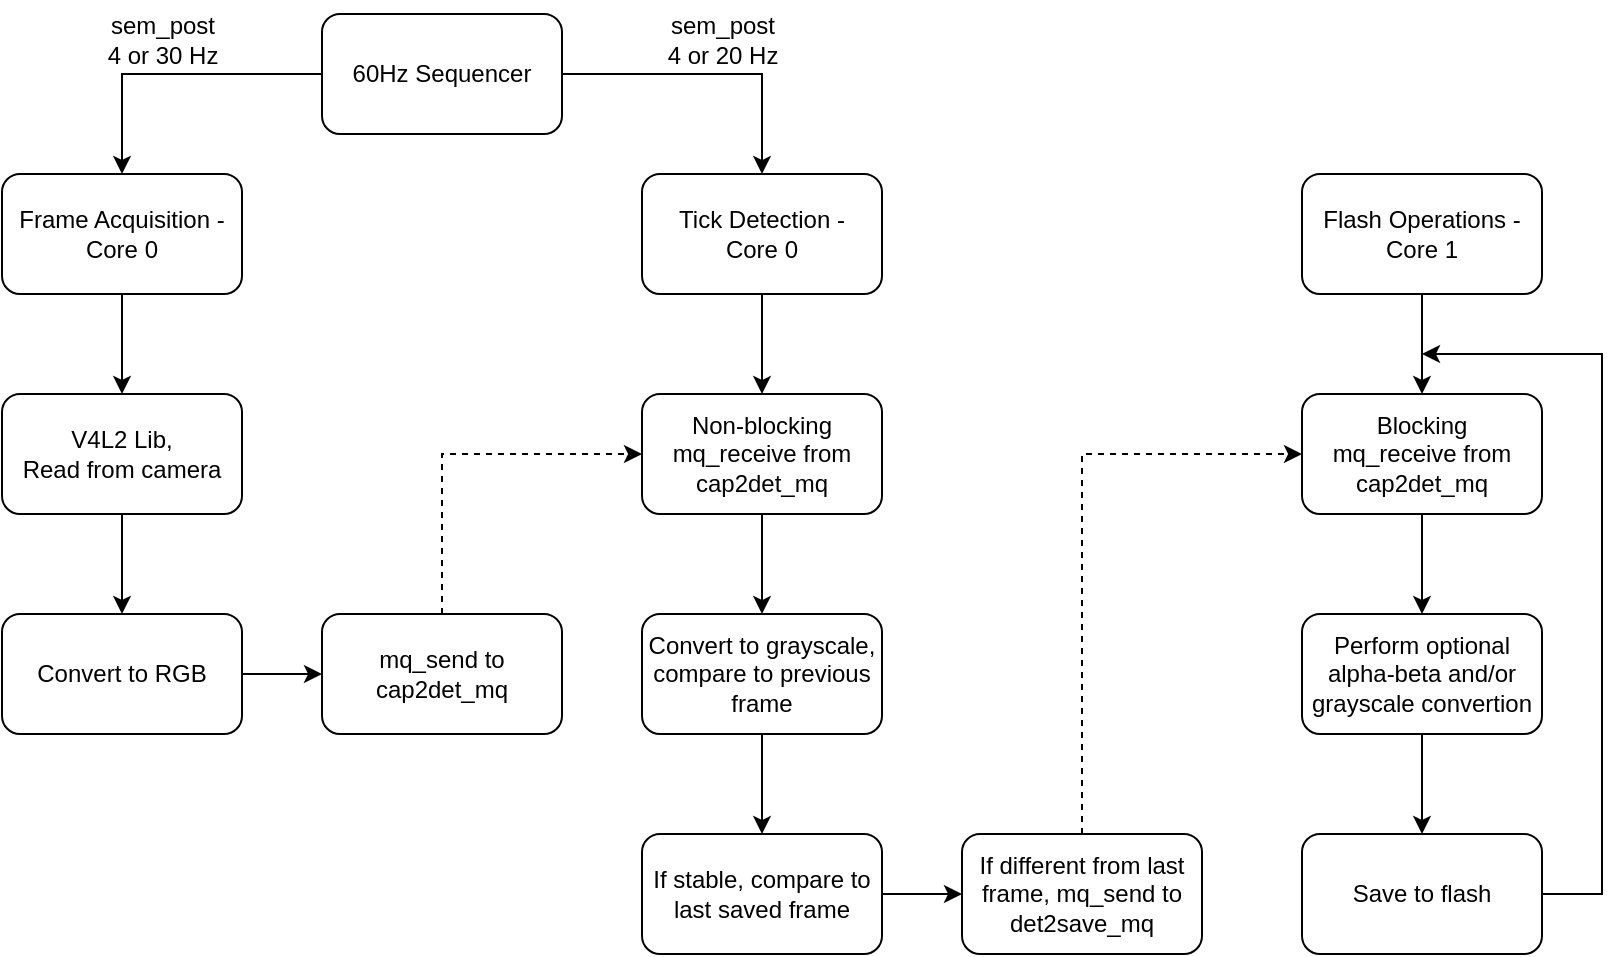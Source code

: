 <mxfile version="28.0.7" pages="5">
  <diagram name="System Architecture" id="ixSmVP6B_5kJXh1d72Jf">
    <mxGraphModel dx="1426" dy="823" grid="0" gridSize="10" guides="1" tooltips="1" connect="1" arrows="1" fold="1" page="1" pageScale="1" pageWidth="850" pageHeight="1100" background="none" math="0" shadow="0">
      <root>
        <mxCell id="0" />
        <mxCell id="1" parent="0" />
        <mxCell id="Anka4avaD_INtpgr2y3D-4" style="edgeStyle=orthogonalEdgeStyle;rounded=0;orthogonalLoop=1;jettySize=auto;html=1;entryX=0.5;entryY=0;entryDx=0;entryDy=0;" edge="1" parent="1" source="Anka4avaD_INtpgr2y3D-1" target="Anka4avaD_INtpgr2y3D-2">
          <mxGeometry relative="1" as="geometry" />
        </mxCell>
        <mxCell id="Anka4avaD_INtpgr2y3D-5" style="edgeStyle=orthogonalEdgeStyle;rounded=0;orthogonalLoop=1;jettySize=auto;html=1;entryX=0.5;entryY=0;entryDx=0;entryDy=0;" edge="1" parent="1" source="Anka4avaD_INtpgr2y3D-1" target="Anka4avaD_INtpgr2y3D-3">
          <mxGeometry relative="1" as="geometry" />
        </mxCell>
        <mxCell id="Anka4avaD_INtpgr2y3D-1" value="60Hz Sequencer" style="rounded=1;whiteSpace=wrap;html=1;fillColor=none;" vertex="1" parent="1">
          <mxGeometry x="183" y="70" width="120" height="60" as="geometry" />
        </mxCell>
        <mxCell id="Anka4avaD_INtpgr2y3D-20" style="edgeStyle=orthogonalEdgeStyle;rounded=0;orthogonalLoop=1;jettySize=auto;html=1;entryX=0.5;entryY=0;entryDx=0;entryDy=0;" edge="1" parent="1" source="Anka4avaD_INtpgr2y3D-2" target="Anka4avaD_INtpgr2y3D-8">
          <mxGeometry relative="1" as="geometry" />
        </mxCell>
        <mxCell id="Anka4avaD_INtpgr2y3D-2" value="Frame Acquisition -&lt;div&gt;Core 0&lt;/div&gt;" style="rounded=1;whiteSpace=wrap;html=1;fillColor=none;" vertex="1" parent="1">
          <mxGeometry x="23" y="150" width="120" height="60" as="geometry" />
        </mxCell>
        <mxCell id="Anka4avaD_INtpgr2y3D-23" style="edgeStyle=orthogonalEdgeStyle;rounded=0;orthogonalLoop=1;jettySize=auto;html=1;entryX=0.5;entryY=0;entryDx=0;entryDy=0;" edge="1" parent="1" source="Anka4avaD_INtpgr2y3D-3" target="Anka4avaD_INtpgr2y3D-11">
          <mxGeometry relative="1" as="geometry" />
        </mxCell>
        <mxCell id="Anka4avaD_INtpgr2y3D-3" value="Tick Detection -&lt;div&gt;Core 0&lt;/div&gt;" style="rounded=1;whiteSpace=wrap;html=1;fillColor=none;" vertex="1" parent="1">
          <mxGeometry x="343" y="150" width="120" height="60" as="geometry" />
        </mxCell>
        <mxCell id="Anka4avaD_INtpgr2y3D-6" value="sem_post&lt;div&gt;4 or 30 Hz&lt;/div&gt;" style="text;html=1;align=center;verticalAlign=middle;resizable=0;points=[];autosize=1;strokeColor=none;fillColor=none;" vertex="1" parent="1">
          <mxGeometry x="63" y="63" width="80" height="40" as="geometry" />
        </mxCell>
        <mxCell id="Anka4avaD_INtpgr2y3D-7" value="sem_post&lt;div&gt;4 or 20 Hz&lt;/div&gt;" style="text;html=1;align=center;verticalAlign=middle;resizable=0;points=[];autosize=1;strokeColor=none;fillColor=none;" vertex="1" parent="1">
          <mxGeometry x="343" y="63" width="80" height="40" as="geometry" />
        </mxCell>
        <mxCell id="Anka4avaD_INtpgr2y3D-21" style="edgeStyle=orthogonalEdgeStyle;rounded=0;orthogonalLoop=1;jettySize=auto;html=1;entryX=0.5;entryY=0;entryDx=0;entryDy=0;" edge="1" parent="1" source="Anka4avaD_INtpgr2y3D-8" target="Anka4avaD_INtpgr2y3D-9">
          <mxGeometry relative="1" as="geometry" />
        </mxCell>
        <mxCell id="Anka4avaD_INtpgr2y3D-8" value="V4L2 Lib,&lt;div&gt;Read from camera&lt;/div&gt;" style="rounded=1;whiteSpace=wrap;html=1;fillColor=none;" vertex="1" parent="1">
          <mxGeometry x="23" y="260" width="120" height="60" as="geometry" />
        </mxCell>
        <mxCell id="Anka4avaD_INtpgr2y3D-22" style="edgeStyle=orthogonalEdgeStyle;rounded=0;orthogonalLoop=1;jettySize=auto;html=1;entryX=0;entryY=0.5;entryDx=0;entryDy=0;" edge="1" parent="1" source="Anka4avaD_INtpgr2y3D-9" target="Anka4avaD_INtpgr2y3D-10">
          <mxGeometry relative="1" as="geometry" />
        </mxCell>
        <mxCell id="Anka4avaD_INtpgr2y3D-9" value="Convert to RGB" style="rounded=1;whiteSpace=wrap;html=1;fillColor=none;" vertex="1" parent="1">
          <mxGeometry x="23" y="370" width="120" height="60" as="geometry" />
        </mxCell>
        <mxCell id="Anka4avaD_INtpgr2y3D-31" style="edgeStyle=orthogonalEdgeStyle;rounded=0;orthogonalLoop=1;jettySize=auto;html=1;entryX=0;entryY=0.5;entryDx=0;entryDy=0;dashed=1;" edge="1" parent="1" source="Anka4avaD_INtpgr2y3D-10" target="Anka4avaD_INtpgr2y3D-11">
          <mxGeometry relative="1" as="geometry">
            <Array as="points">
              <mxPoint x="243" y="290" />
            </Array>
          </mxGeometry>
        </mxCell>
        <mxCell id="Anka4avaD_INtpgr2y3D-10" value="mq_send to&lt;div&gt;cap2det_mq&lt;/div&gt;" style="rounded=1;whiteSpace=wrap;html=1;fillColor=none;" vertex="1" parent="1">
          <mxGeometry x="183" y="370" width="120" height="60" as="geometry" />
        </mxCell>
        <mxCell id="Anka4avaD_INtpgr2y3D-24" style="edgeStyle=orthogonalEdgeStyle;rounded=0;orthogonalLoop=1;jettySize=auto;html=1;entryX=0.5;entryY=0;entryDx=0;entryDy=0;" edge="1" parent="1" source="Anka4avaD_INtpgr2y3D-11" target="Anka4avaD_INtpgr2y3D-12">
          <mxGeometry relative="1" as="geometry" />
        </mxCell>
        <mxCell id="Anka4avaD_INtpgr2y3D-11" value="Non-blocking&lt;div&gt;mq_receive from&lt;div&gt;cap2det_mq&lt;/div&gt;&lt;/div&gt;" style="rounded=1;whiteSpace=wrap;html=1;fillColor=none;" vertex="1" parent="1">
          <mxGeometry x="343" y="260" width="120" height="60" as="geometry" />
        </mxCell>
        <mxCell id="Anka4avaD_INtpgr2y3D-25" style="edgeStyle=orthogonalEdgeStyle;rounded=0;orthogonalLoop=1;jettySize=auto;html=1;entryX=0.5;entryY=0;entryDx=0;entryDy=0;" edge="1" parent="1" source="Anka4avaD_INtpgr2y3D-12" target="Anka4avaD_INtpgr2y3D-13">
          <mxGeometry relative="1" as="geometry" />
        </mxCell>
        <mxCell id="Anka4avaD_INtpgr2y3D-12" value="Convert to grayscale,&lt;div&gt;compare to previous&lt;/div&gt;&lt;div&gt;frame&lt;/div&gt;" style="rounded=1;whiteSpace=wrap;html=1;fillColor=none;" vertex="1" parent="1">
          <mxGeometry x="343" y="370" width="120" height="60" as="geometry" />
        </mxCell>
        <mxCell id="Anka4avaD_INtpgr2y3D-26" style="edgeStyle=orthogonalEdgeStyle;rounded=0;orthogonalLoop=1;jettySize=auto;html=1;entryX=0;entryY=0.5;entryDx=0;entryDy=0;" edge="1" parent="1" source="Anka4avaD_INtpgr2y3D-13" target="Anka4avaD_INtpgr2y3D-14">
          <mxGeometry relative="1" as="geometry" />
        </mxCell>
        <mxCell id="Anka4avaD_INtpgr2y3D-13" value="If stable, compare to&lt;div&gt;last saved frame&lt;/div&gt;" style="rounded=1;whiteSpace=wrap;html=1;fillColor=none;" vertex="1" parent="1">
          <mxGeometry x="343" y="480" width="120" height="60" as="geometry" />
        </mxCell>
        <mxCell id="Anka4avaD_INtpgr2y3D-32" style="edgeStyle=orthogonalEdgeStyle;rounded=0;orthogonalLoop=1;jettySize=auto;html=1;entryX=0;entryY=0.5;entryDx=0;entryDy=0;dashed=1;" edge="1" parent="1" source="Anka4avaD_INtpgr2y3D-14" target="Anka4avaD_INtpgr2y3D-16">
          <mxGeometry relative="1" as="geometry">
            <Array as="points">
              <mxPoint x="563" y="290" />
            </Array>
          </mxGeometry>
        </mxCell>
        <mxCell id="Anka4avaD_INtpgr2y3D-14" value="If different from last frame, mq_send to&lt;div&gt;det2save_mq&lt;/div&gt;" style="rounded=1;whiteSpace=wrap;html=1;fillColor=none;" vertex="1" parent="1">
          <mxGeometry x="503" y="480" width="120" height="60" as="geometry" />
        </mxCell>
        <mxCell id="Anka4avaD_INtpgr2y3D-27" style="edgeStyle=orthogonalEdgeStyle;rounded=0;orthogonalLoop=1;jettySize=auto;html=1;entryX=0.5;entryY=0;entryDx=0;entryDy=0;" edge="1" parent="1" source="Anka4avaD_INtpgr2y3D-15" target="Anka4avaD_INtpgr2y3D-16">
          <mxGeometry relative="1" as="geometry" />
        </mxCell>
        <mxCell id="Anka4avaD_INtpgr2y3D-15" value="Flash Operations -&lt;div&gt;Core 1&lt;/div&gt;" style="rounded=1;whiteSpace=wrap;html=1;fillColor=none;" vertex="1" parent="1">
          <mxGeometry x="673" y="150" width="120" height="60" as="geometry" />
        </mxCell>
        <mxCell id="Anka4avaD_INtpgr2y3D-28" style="edgeStyle=orthogonalEdgeStyle;rounded=0;orthogonalLoop=1;jettySize=auto;html=1;entryX=0.5;entryY=0;entryDx=0;entryDy=0;" edge="1" parent="1" source="Anka4avaD_INtpgr2y3D-16" target="Anka4avaD_INtpgr2y3D-17">
          <mxGeometry relative="1" as="geometry" />
        </mxCell>
        <mxCell id="Anka4avaD_INtpgr2y3D-16" value="Blocking&lt;div&gt;mq_receive from&lt;div&gt;cap2det_mq&lt;/div&gt;&lt;/div&gt;" style="rounded=1;whiteSpace=wrap;html=1;fillColor=none;" vertex="1" parent="1">
          <mxGeometry x="673" y="260" width="120" height="60" as="geometry" />
        </mxCell>
        <mxCell id="Anka4avaD_INtpgr2y3D-29" style="edgeStyle=orthogonalEdgeStyle;rounded=0;orthogonalLoop=1;jettySize=auto;html=1;entryX=0.5;entryY=0;entryDx=0;entryDy=0;" edge="1" parent="1" source="Anka4avaD_INtpgr2y3D-17" target="Anka4avaD_INtpgr2y3D-19">
          <mxGeometry relative="1" as="geometry" />
        </mxCell>
        <mxCell id="Anka4avaD_INtpgr2y3D-17" value="Perform optional alpha-beta and/or grayscale convertion" style="rounded=1;whiteSpace=wrap;html=1;fillColor=none;" vertex="1" parent="1">
          <mxGeometry x="673" y="370" width="120" height="60" as="geometry" />
        </mxCell>
        <mxCell id="Anka4avaD_INtpgr2y3D-30" style="edgeStyle=orthogonalEdgeStyle;rounded=0;orthogonalLoop=1;jettySize=auto;html=1;" edge="1" parent="1" source="Anka4avaD_INtpgr2y3D-19">
          <mxGeometry relative="1" as="geometry">
            <mxPoint x="733" y="240" as="targetPoint" />
            <Array as="points">
              <mxPoint x="823" y="510" />
              <mxPoint x="823" y="240" />
            </Array>
          </mxGeometry>
        </mxCell>
        <mxCell id="Anka4avaD_INtpgr2y3D-19" value="Save to flash" style="rounded=1;whiteSpace=wrap;html=1;fillColor=none;" vertex="1" parent="1">
          <mxGeometry x="673" y="480" width="120" height="60" as="geometry" />
        </mxCell>
      </root>
    </mxGraphModel>
  </diagram>
  <diagram id="haH1Y58LBDWXbI01yxyB" name="Sequencer Flowchart">
    <mxGraphModel dx="1426" dy="823" grid="0" gridSize="10" guides="1" tooltips="1" connect="1" arrows="1" fold="1" page="1" pageScale="1" pageWidth="850" pageHeight="1100" math="0" shadow="0">
      <root>
        <mxCell id="0" />
        <mxCell id="1" parent="0" />
        <mxCell id="BPy3xXElD3ynB3Z0eHqD-10" style="edgeStyle=orthogonalEdgeStyle;rounded=0;orthogonalLoop=1;jettySize=auto;html=1;entryX=0.5;entryY=0;entryDx=0;entryDy=0;" edge="1" parent="1" source="BPy3xXElD3ynB3Z0eHqD-1" target="BPy3xXElD3ynB3Z0eHqD-2">
          <mxGeometry relative="1" as="geometry" />
        </mxCell>
        <mxCell id="BPy3xXElD3ynB3Z0eHqD-1" value="Signal from timer" style="ellipse;whiteSpace=wrap;html=1;" vertex="1" parent="1">
          <mxGeometry x="360" y="10" width="160" height="70" as="geometry" />
        </mxCell>
        <mxCell id="BPy3xXElD3ynB3Z0eHqD-11" style="edgeStyle=orthogonalEdgeStyle;rounded=0;orthogonalLoop=1;jettySize=auto;html=1;entryX=0.5;entryY=0;entryDx=0;entryDy=0;" edge="1" parent="1" source="BPy3xXElD3ynB3Z0eHqD-2" target="BPy3xXElD3ynB3Z0eHqD-3">
          <mxGeometry relative="1" as="geometry" />
        </mxCell>
        <mxCell id="BPy3xXElD3ynB3Z0eHqD-2" value="Increment sequence&lt;div&gt;counter&lt;/div&gt;" style="rounded=1;whiteSpace=wrap;html=1;" vertex="1" parent="1">
          <mxGeometry x="360" y="110" width="160" height="60" as="geometry" />
        </mxCell>
        <mxCell id="BPy3xXElD3ynB3Z0eHqD-27" style="edgeStyle=orthogonalEdgeStyle;rounded=0;orthogonalLoop=1;jettySize=auto;html=1;entryX=0;entryY=0.5;entryDx=0;entryDy=0;" edge="1" parent="1" source="BPy3xXElD3ynB3Z0eHqD-3" target="BPy3xXElD3ynB3Z0eHqD-4">
          <mxGeometry relative="1" as="geometry" />
        </mxCell>
        <mxCell id="BPy3xXElD3ynB3Z0eHqD-28" style="edgeStyle=orthogonalEdgeStyle;rounded=0;orthogonalLoop=1;jettySize=auto;html=1;entryX=0.5;entryY=0;entryDx=0;entryDy=0;" edge="1" parent="1" source="BPy3xXElD3ynB3Z0eHqD-3" target="BPy3xXElD3ynB3Z0eHqD-5">
          <mxGeometry relative="1" as="geometry" />
        </mxCell>
        <mxCell id="BPy3xXElD3ynB3Z0eHqD-3" value="If count % Cap&amp;nbsp;&lt;div&gt;Period == 0&lt;/div&gt;" style="rhombus;whiteSpace=wrap;html=1;spacingTop=11;" vertex="1" parent="1">
          <mxGeometry x="360" y="200" width="160" height="80" as="geometry" />
        </mxCell>
        <mxCell id="BPy3xXElD3ynB3Z0eHqD-33" style="edgeStyle=orthogonalEdgeStyle;rounded=0;orthogonalLoop=1;jettySize=auto;html=1;" edge="1" parent="1" source="BPy3xXElD3ynB3Z0eHqD-4">
          <mxGeometry relative="1" as="geometry">
            <mxPoint x="440" y="300" as="targetPoint" />
            <Array as="points">
              <mxPoint x="640" y="300" />
            </Array>
          </mxGeometry>
        </mxCell>
        <mxCell id="BPy3xXElD3ynB3Z0eHqD-4" value="sem_post Image Capture&lt;div&gt;Semaphore&lt;/div&gt;" style="rounded=1;whiteSpace=wrap;html=1;" vertex="1" parent="1">
          <mxGeometry x="560" y="210" width="160" height="60" as="geometry" />
        </mxCell>
        <mxCell id="BPy3xXElD3ynB3Z0eHqD-29" style="edgeStyle=orthogonalEdgeStyle;rounded=0;orthogonalLoop=1;jettySize=auto;html=1;entryX=0.5;entryY=0;entryDx=0;entryDy=0;" edge="1" parent="1" source="BPy3xXElD3ynB3Z0eHqD-5" target="BPy3xXElD3ynB3Z0eHqD-7">
          <mxGeometry relative="1" as="geometry" />
        </mxCell>
        <mxCell id="BPy3xXElD3ynB3Z0eHqD-31" style="edgeStyle=orthogonalEdgeStyle;rounded=0;orthogonalLoop=1;jettySize=auto;html=1;entryX=0;entryY=0.5;entryDx=0;entryDy=0;" edge="1" parent="1" source="BPy3xXElD3ynB3Z0eHqD-5" target="BPy3xXElD3ynB3Z0eHqD-6">
          <mxGeometry relative="1" as="geometry" />
        </mxCell>
        <mxCell id="BPy3xXElD3ynB3Z0eHqD-5" value="If count % Detect&amp;nbsp;&lt;div&gt;Period == 0&lt;/div&gt;" style="rhombus;whiteSpace=wrap;html=1;spacingTop=11;" vertex="1" parent="1">
          <mxGeometry x="360" y="310" width="160" height="80" as="geometry" />
        </mxCell>
        <mxCell id="BPy3xXElD3ynB3Z0eHqD-34" style="edgeStyle=orthogonalEdgeStyle;rounded=0;orthogonalLoop=1;jettySize=auto;html=1;" edge="1" parent="1" source="BPy3xXElD3ynB3Z0eHqD-6">
          <mxGeometry relative="1" as="geometry">
            <mxPoint x="440" y="410" as="targetPoint" />
            <Array as="points">
              <mxPoint x="640" y="410" />
            </Array>
          </mxGeometry>
        </mxCell>
        <mxCell id="BPy3xXElD3ynB3Z0eHqD-6" value="sem_post Tick Detection&lt;div&gt;Semaphore&lt;/div&gt;" style="rounded=1;whiteSpace=wrap;html=1;" vertex="1" parent="1">
          <mxGeometry x="560" y="320" width="160" height="60" as="geometry" />
        </mxCell>
        <mxCell id="BPy3xXElD3ynB3Z0eHqD-30" style="edgeStyle=orthogonalEdgeStyle;rounded=0;orthogonalLoop=1;jettySize=auto;html=1;entryX=0.5;entryY=0;entryDx=0;entryDy=0;" edge="1" parent="1" source="BPy3xXElD3ynB3Z0eHqD-7" target="BPy3xXElD3ynB3Z0eHqD-9">
          <mxGeometry relative="1" as="geometry" />
        </mxCell>
        <mxCell id="BPy3xXElD3ynB3Z0eHqD-32" style="edgeStyle=orthogonalEdgeStyle;rounded=0;orthogonalLoop=1;jettySize=auto;html=1;entryX=0;entryY=0.5;entryDx=0;entryDy=0;" edge="1" parent="1" source="BPy3xXElD3ynB3Z0eHqD-7" target="BPy3xXElD3ynB3Z0eHqD-8">
          <mxGeometry relative="1" as="geometry" />
        </mxCell>
        <mxCell id="BPy3xXElD3ynB3Z0eHqD-7" value="If Abort Test" style="rhombus;whiteSpace=wrap;html=1;spacingTop=2;" vertex="1" parent="1">
          <mxGeometry x="360" y="420" width="160" height="80" as="geometry" />
        </mxCell>
        <mxCell id="BPy3xXElD3ynB3Z0eHqD-35" style="edgeStyle=orthogonalEdgeStyle;rounded=0;orthogonalLoop=1;jettySize=auto;html=1;" edge="1" parent="1" source="BPy3xXElD3ynB3Z0eHqD-8">
          <mxGeometry relative="1" as="geometry">
            <mxPoint x="440" y="520" as="targetPoint" />
            <Array as="points">
              <mxPoint x="640" y="520" />
            </Array>
          </mxGeometry>
        </mxCell>
        <mxCell id="BPy3xXElD3ynB3Z0eHqD-8" value="Post all semaphores,&lt;div&gt;Set test abort for all services&lt;/div&gt;" style="rounded=1;whiteSpace=wrap;html=1;" vertex="1" parent="1">
          <mxGeometry x="560" y="430" width="160" height="60" as="geometry" />
        </mxCell>
        <mxCell id="BPy3xXElD3ynB3Z0eHqD-9" value="Sequencer finish" style="rounded=1;whiteSpace=wrap;html=1;" vertex="1" parent="1">
          <mxGeometry x="360" y="530" width="160" height="60" as="geometry" />
        </mxCell>
        <mxCell id="BPy3xXElD3ynB3Z0eHqD-21" value="No" style="text;html=1;align=center;verticalAlign=middle;resizable=0;points=[];autosize=1;strokeColor=none;fillColor=none;" vertex="1" parent="1">
          <mxGeometry x="440" y="490" width="40" height="30" as="geometry" />
        </mxCell>
        <mxCell id="BPy3xXElD3ynB3Z0eHqD-22" value="No" style="text;html=1;align=center;verticalAlign=middle;resizable=0;points=[];autosize=1;strokeColor=none;fillColor=none;" vertex="1" parent="1">
          <mxGeometry x="440" y="380" width="40" height="30" as="geometry" />
        </mxCell>
        <mxCell id="BPy3xXElD3ynB3Z0eHqD-23" value="No" style="text;html=1;align=center;verticalAlign=middle;resizable=0;points=[];autosize=1;strokeColor=none;fillColor=none;" vertex="1" parent="1">
          <mxGeometry x="440" y="270" width="40" height="30" as="geometry" />
        </mxCell>
        <mxCell id="BPy3xXElD3ynB3Z0eHqD-24" value="Yes" style="text;html=1;align=center;verticalAlign=middle;resizable=0;points=[];autosize=1;strokeColor=none;fillColor=none;" vertex="1" parent="1">
          <mxGeometry x="510" y="320" width="40" height="30" as="geometry" />
        </mxCell>
        <mxCell id="BPy3xXElD3ynB3Z0eHqD-25" value="Yes" style="text;html=1;align=center;verticalAlign=middle;resizable=0;points=[];autosize=1;strokeColor=none;fillColor=none;" vertex="1" parent="1">
          <mxGeometry x="510" y="430" width="40" height="30" as="geometry" />
        </mxCell>
        <mxCell id="BPy3xXElD3ynB3Z0eHqD-26" value="Yes" style="text;html=1;align=center;verticalAlign=middle;resizable=0;points=[];autosize=1;strokeColor=none;fillColor=none;" vertex="1" parent="1">
          <mxGeometry x="510" y="210" width="40" height="30" as="geometry" />
        </mxCell>
      </root>
    </mxGraphModel>
  </diagram>
  <diagram id="e279oPBrZMqWyGquEr3T" name="Image Capture Flowchart">
    <mxGraphModel dx="1426" dy="823" grid="0" gridSize="10" guides="1" tooltips="1" connect="1" arrows="1" fold="1" page="1" pageScale="1" pageWidth="850" pageHeight="1100" math="0" shadow="0">
      <root>
        <mxCell id="0" />
        <mxCell id="1" parent="0" />
        <mxCell id="NYVOo5jE4jHOFsxoNQXU-2" style="edgeStyle=orthogonalEdgeStyle;rounded=0;orthogonalLoop=1;jettySize=auto;html=1;entryX=0.5;entryY=0;entryDx=0;entryDy=0;" edge="1" parent="1" source="ktXmm-YURL_fPy5lJPqC-1" target="1vMzSfy0DfecdWo6Y0Oq-3">
          <mxGeometry relative="1" as="geometry" />
        </mxCell>
        <mxCell id="ktXmm-YURL_fPy5lJPqC-1" value="sem_wait on&lt;div&gt;Image Capture&lt;/div&gt;&lt;div&gt;Semaphore&lt;/div&gt;" style="rounded=1;whiteSpace=wrap;html=1;" vertex="1" parent="1">
          <mxGeometry x="360" y="155" width="120" height="60" as="geometry" />
        </mxCell>
        <mxCell id="1vMzSfy0DfecdWo6Y0Oq-14" style="edgeStyle=orthogonalEdgeStyle;rounded=0;orthogonalLoop=1;jettySize=auto;html=1;entryX=0;entryY=0.5;entryDx=0;entryDy=0;" edge="1" parent="1" source="1vMzSfy0DfecdWo6Y0Oq-1" target="1vMzSfy0DfecdWo6Y0Oq-13">
          <mxGeometry relative="1" as="geometry" />
        </mxCell>
        <mxCell id="NYVOo5jE4jHOFsxoNQXU-1" style="edgeStyle=orthogonalEdgeStyle;rounded=0;orthogonalLoop=1;jettySize=auto;html=1;entryX=0.5;entryY=0;entryDx=0;entryDy=0;" edge="1" parent="1" source="1vMzSfy0DfecdWo6Y0Oq-1" target="ktXmm-YURL_fPy5lJPqC-1">
          <mxGeometry relative="1" as="geometry" />
        </mxCell>
        <mxCell id="1vMzSfy0DfecdWo6Y0Oq-1" value="If Abort Test" style="rhombus;whiteSpace=wrap;html=1;" vertex="1" parent="1">
          <mxGeometry x="360" y="40" width="120" height="90" as="geometry" />
        </mxCell>
        <mxCell id="1vMzSfy0DfecdWo6Y0Oq-9" style="edgeStyle=orthogonalEdgeStyle;rounded=0;orthogonalLoop=1;jettySize=auto;html=1;entryX=0.5;entryY=0;entryDx=0;entryDy=0;" edge="1" parent="1" source="1vMzSfy0DfecdWo6Y0Oq-3" target="1vMzSfy0DfecdWo6Y0Oq-4">
          <mxGeometry relative="1" as="geometry" />
        </mxCell>
        <mxCell id="1vMzSfy0DfecdWo6Y0Oq-3" value="V4L2 Image Capture" style="rounded=1;whiteSpace=wrap;html=1;" vertex="1" parent="1">
          <mxGeometry x="360" y="250" width="120" height="60" as="geometry" />
        </mxCell>
        <mxCell id="1vMzSfy0DfecdWo6Y0Oq-10" style="edgeStyle=orthogonalEdgeStyle;rounded=0;orthogonalLoop=1;jettySize=auto;html=1;entryX=0.5;entryY=0;entryDx=0;entryDy=0;" edge="1" parent="1" source="1vMzSfy0DfecdWo6Y0Oq-4" target="1vMzSfy0DfecdWo6Y0Oq-5">
          <mxGeometry relative="1" as="geometry" />
        </mxCell>
        <mxCell id="1vMzSfy0DfecdWo6Y0Oq-4" value="YUYV Convert to&lt;div&gt;RGB&lt;/div&gt;" style="rounded=1;whiteSpace=wrap;html=1;" vertex="1" parent="1">
          <mxGeometry x="360" y="340" width="120" height="60" as="geometry" />
        </mxCell>
        <mxCell id="1vMzSfy0DfecdWo6Y0Oq-11" style="edgeStyle=orthogonalEdgeStyle;rounded=0;orthogonalLoop=1;jettySize=auto;html=1;entryX=0.5;entryY=0;entryDx=0;entryDy=0;" edge="1" parent="1" source="1vMzSfy0DfecdWo6Y0Oq-5" target="1vMzSfy0DfecdWo6Y0Oq-6">
          <mxGeometry relative="1" as="geometry" />
        </mxCell>
        <mxCell id="1vMzSfy0DfecdWo6Y0Oq-5" value="mq_send frame with&lt;div&gt;timestamp to&lt;/div&gt;&lt;div&gt;cap2det_mq&lt;/div&gt;" style="rounded=1;whiteSpace=wrap;html=1;" vertex="1" parent="1">
          <mxGeometry x="360" y="430" width="120" height="60" as="geometry" />
        </mxCell>
        <mxCell id="NYVOo5jE4jHOFsxoNQXU-3" style="edgeStyle=orthogonalEdgeStyle;rounded=0;orthogonalLoop=1;jettySize=auto;html=1;entryX=0;entryY=0.5;entryDx=0;entryDy=0;" edge="1" parent="1" source="1vMzSfy0DfecdWo6Y0Oq-6" target="1vMzSfy0DfecdWo6Y0Oq-1">
          <mxGeometry relative="1" as="geometry">
            <Array as="points">
              <mxPoint x="300" y="550" />
              <mxPoint x="300" y="85" />
            </Array>
          </mxGeometry>
        </mxCell>
        <mxCell id="1vMzSfy0DfecdWo6Y0Oq-6" value="Requeue buffer to&lt;div&gt;V4L2 interface&lt;/div&gt;" style="rounded=1;whiteSpace=wrap;html=1;" vertex="1" parent="1">
          <mxGeometry x="360" y="520" width="120" height="60" as="geometry" />
        </mxCell>
        <mxCell id="1vMzSfy0DfecdWo6Y0Oq-13" value="Exit" style="rounded=1;whiteSpace=wrap;html=1;" vertex="1" parent="1">
          <mxGeometry x="520" y="55" width="120" height="60" as="geometry" />
        </mxCell>
        <mxCell id="1vMzSfy0DfecdWo6Y0Oq-15" value="Yes" style="text;html=1;align=center;verticalAlign=middle;resizable=0;points=[];autosize=1;strokeColor=none;fillColor=none;" vertex="1" parent="1">
          <mxGeometry x="469" y="60" width="38" height="26" as="geometry" />
        </mxCell>
        <mxCell id="1vMzSfy0DfecdWo6Y0Oq-16" value="No" style="text;html=1;align=center;verticalAlign=middle;resizable=0;points=[];autosize=1;strokeColor=none;fillColor=none;" vertex="1" parent="1">
          <mxGeometry x="425" y="130" width="33" height="26" as="geometry" />
        </mxCell>
      </root>
    </mxGraphModel>
  </diagram>
  <diagram id="4_XcQyh8dMkkToRno6Jb" name="Tick Detect Flowchart">
    <mxGraphModel dx="1678" dy="968" grid="0" gridSize="10" guides="1" tooltips="1" connect="1" arrows="1" fold="1" page="1" pageScale="1" pageWidth="850" pageHeight="1100" math="0" shadow="0">
      <root>
        <mxCell id="0" />
        <mxCell id="1" parent="0" />
        <mxCell id="A0pJeWCh2ChRJhKMHX5_-9" style="edgeStyle=orthogonalEdgeStyle;rounded=0;orthogonalLoop=1;jettySize=auto;html=1;entryX=0.5;entryY=0;entryDx=0;entryDy=0;" edge="1" parent="1" source="UxEsNCNqD-JSF7kmPdM7-1" target="A0pJeWCh2ChRJhKMHX5_-1">
          <mxGeometry relative="1" as="geometry" />
        </mxCell>
        <mxCell id="UxEsNCNqD-JSF7kmPdM7-1" value="sem_wait on&lt;div&gt;Tick Detect&lt;/div&gt;&lt;div&gt;Semaphore&lt;/div&gt;" style="rounded=1;whiteSpace=wrap;html=1;" vertex="1" parent="1">
          <mxGeometry x="360" y="150" width="120" height="60" as="geometry" />
        </mxCell>
        <mxCell id="A0pJeWCh2ChRJhKMHX5_-7" style="edgeStyle=orthogonalEdgeStyle;rounded=0;orthogonalLoop=1;jettySize=auto;html=1;entryX=0;entryY=0.5;entryDx=0;entryDy=0;" edge="1" parent="1" source="Bka4Cz_mIrauxt4bgxs_-1" target="A0pJeWCh2ChRJhKMHX5_-6">
          <mxGeometry relative="1" as="geometry" />
        </mxCell>
        <mxCell id="A0pJeWCh2ChRJhKMHX5_-8" style="edgeStyle=orthogonalEdgeStyle;rounded=0;orthogonalLoop=1;jettySize=auto;html=1;entryX=0.5;entryY=0;entryDx=0;entryDy=0;" edge="1" parent="1" source="Bka4Cz_mIrauxt4bgxs_-1" target="UxEsNCNqD-JSF7kmPdM7-1">
          <mxGeometry relative="1" as="geometry" />
        </mxCell>
        <mxCell id="Bka4Cz_mIrauxt4bgxs_-1" value="If Ticks Detected&lt;div&gt;&amp;lt; 1801 and&lt;/div&gt;&lt;div&gt;!Abort Test&lt;/div&gt;" style="rhombus;whiteSpace=wrap;html=1;spacingTop=11;" vertex="1" parent="1">
          <mxGeometry x="360" y="40" width="120" height="90" as="geometry" />
        </mxCell>
        <mxCell id="A0pJeWCh2ChRJhKMHX5_-10" style="edgeStyle=orthogonalEdgeStyle;rounded=0;orthogonalLoop=1;jettySize=auto;html=1;entryX=0;entryY=0.5;entryDx=0;entryDy=0;" edge="1" parent="1" source="A0pJeWCh2ChRJhKMHX5_-1" target="Bka4Cz_mIrauxt4bgxs_-1">
          <mxGeometry relative="1" as="geometry">
            <Array as="points">
              <mxPoint x="280" y="295" />
              <mxPoint x="280" y="85" />
            </Array>
          </mxGeometry>
        </mxCell>
        <mxCell id="A0pJeWCh2ChRJhKMHX5_-11" style="edgeStyle=orthogonalEdgeStyle;rounded=0;orthogonalLoop=1;jettySize=auto;html=1;entryX=0.5;entryY=0;entryDx=0;entryDy=0;" edge="1" parent="1" source="A0pJeWCh2ChRJhKMHX5_-1" target="A0pJeWCh2ChRJhKMHX5_-2">
          <mxGeometry relative="1" as="geometry" />
        </mxCell>
        <mxCell id="A0pJeWCh2ChRJhKMHX5_-1" value="If mq_receive on&lt;div&gt;cap2det_mq&lt;/div&gt;&lt;div&gt;&amp;lt; 0&lt;/div&gt;" style="rhombus;whiteSpace=wrap;html=1;spacingTop=11;" vertex="1" parent="1">
          <mxGeometry x="360" y="230" width="120" height="90" as="geometry" />
        </mxCell>
        <mxCell id="A0pJeWCh2ChRJhKMHX5_-18" style="edgeStyle=orthogonalEdgeStyle;rounded=0;orthogonalLoop=1;jettySize=auto;html=1;entryX=0.5;entryY=0;entryDx=0;entryDy=0;" edge="1" parent="1" source="A0pJeWCh2ChRJhKMHX5_-2" target="A0pJeWCh2ChRJhKMHX5_-3">
          <mxGeometry relative="1" as="geometry" />
        </mxCell>
        <mxCell id="A0pJeWCh2ChRJhKMHX5_-24" style="edgeStyle=orthogonalEdgeStyle;rounded=0;orthogonalLoop=1;jettySize=auto;html=1;" edge="1" parent="1" source="A0pJeWCh2ChRJhKMHX5_-2">
          <mxGeometry relative="1" as="geometry">
            <mxPoint x="280" y="290" as="targetPoint" />
          </mxGeometry>
        </mxCell>
        <mxCell id="A0pJeWCh2ChRJhKMHX5_-2" value="If discard count&lt;div&gt;&amp;lt; num to&lt;/div&gt;&lt;div&gt;discard&lt;/div&gt;" style="rhombus;whiteSpace=wrap;html=1;spacingTop=11;" vertex="1" parent="1">
          <mxGeometry x="360" y="340" width="120" height="90" as="geometry" />
        </mxCell>
        <mxCell id="A0pJeWCh2ChRJhKMHX5_-19" style="edgeStyle=orthogonalEdgeStyle;rounded=0;orthogonalLoop=1;jettySize=auto;html=1;entryX=0.5;entryY=0;entryDx=0;entryDy=0;" edge="1" parent="1" source="A0pJeWCh2ChRJhKMHX5_-3" target="A0pJeWCh2ChRJhKMHX5_-4">
          <mxGeometry relative="1" as="geometry" />
        </mxCell>
        <mxCell id="A0pJeWCh2ChRJhKMHX5_-3" value="Convert RGB to&lt;div&gt;Grayscale,&lt;/div&gt;&lt;div&gt;Add to ping-pong buffer&lt;/div&gt;" style="rounded=1;whiteSpace=wrap;html=1;" vertex="1" parent="1">
          <mxGeometry x="360" y="450" width="120" height="60" as="geometry" />
        </mxCell>
        <mxCell id="A0pJeWCh2ChRJhKMHX5_-20" style="edgeStyle=orthogonalEdgeStyle;rounded=0;orthogonalLoop=1;jettySize=auto;html=1;entryX=0.5;entryY=0;entryDx=0;entryDy=0;" edge="1" parent="1" source="A0pJeWCh2ChRJhKMHX5_-4" target="A0pJeWCh2ChRJhKMHX5_-14">
          <mxGeometry relative="1" as="geometry" />
        </mxCell>
        <mxCell id="A0pJeWCh2ChRJhKMHX5_-4" value="Diff current frame to previous" style="rounded=1;whiteSpace=wrap;html=1;" vertex="1" parent="1">
          <mxGeometry x="360" y="530" width="120" height="60" as="geometry" />
        </mxCell>
        <mxCell id="A0pJeWCh2ChRJhKMHX5_-6" value="Exit" style="rounded=1;whiteSpace=wrap;html=1;" vertex="1" parent="1">
          <mxGeometry x="520" y="55" width="120" height="60" as="geometry" />
        </mxCell>
        <mxCell id="A0pJeWCh2ChRJhKMHX5_-21" style="edgeStyle=orthogonalEdgeStyle;rounded=0;orthogonalLoop=1;jettySize=auto;html=1;entryX=0.5;entryY=0;entryDx=0;entryDy=0;" edge="1" parent="1" source="A0pJeWCh2ChRJhKMHX5_-14" target="A0pJeWCh2ChRJhKMHX5_-15">
          <mxGeometry relative="1" as="geometry" />
        </mxCell>
        <mxCell id="A0pJeWCh2ChRJhKMHX5_-25" style="edgeStyle=orthogonalEdgeStyle;rounded=0;orthogonalLoop=1;jettySize=auto;html=1;" edge="1" parent="1" source="A0pJeWCh2ChRJhKMHX5_-14">
          <mxGeometry relative="1" as="geometry">
            <mxPoint x="280" y="380" as="targetPoint" />
          </mxGeometry>
        </mxCell>
        <mxCell id="A0pJeWCh2ChRJhKMHX5_-14" value="If frames are&lt;div&gt;stable&lt;/div&gt;" style="rhombus;whiteSpace=wrap;html=1;spacingTop=11;" vertex="1" parent="1">
          <mxGeometry x="360" y="610" width="120" height="90" as="geometry" />
        </mxCell>
        <mxCell id="A0pJeWCh2ChRJhKMHX5_-22" style="edgeStyle=orthogonalEdgeStyle;rounded=0;orthogonalLoop=1;jettySize=auto;html=1;entryX=0.5;entryY=0;entryDx=0;entryDy=0;" edge="1" parent="1" source="A0pJeWCh2ChRJhKMHX5_-15" target="A0pJeWCh2ChRJhKMHX5_-16">
          <mxGeometry relative="1" as="geometry" />
        </mxCell>
        <mxCell id="A0pJeWCh2ChRJhKMHX5_-15" value="Diff to last saved frame" style="rounded=1;whiteSpace=wrap;html=1;" vertex="1" parent="1">
          <mxGeometry x="360" y="720" width="120" height="60" as="geometry" />
        </mxCell>
        <mxCell id="A0pJeWCh2ChRJhKMHX5_-23" style="edgeStyle=orthogonalEdgeStyle;rounded=0;orthogonalLoop=1;jettySize=auto;html=1;entryX=0.5;entryY=0;entryDx=0;entryDy=0;" edge="1" parent="1" source="A0pJeWCh2ChRJhKMHX5_-16" target="A0pJeWCh2ChRJhKMHX5_-17">
          <mxGeometry relative="1" as="geometry" />
        </mxCell>
        <mxCell id="A0pJeWCh2ChRJhKMHX5_-26" style="edgeStyle=orthogonalEdgeStyle;rounded=0;orthogonalLoop=1;jettySize=auto;html=1;" edge="1" parent="1" source="A0pJeWCh2ChRJhKMHX5_-16">
          <mxGeometry relative="1" as="geometry">
            <mxPoint x="280" y="650" as="targetPoint" />
          </mxGeometry>
        </mxCell>
        <mxCell id="A0pJeWCh2ChRJhKMHX5_-16" value="If frames are&lt;div&gt;different&lt;/div&gt;" style="rhombus;whiteSpace=wrap;html=1;spacingTop=11;" vertex="1" parent="1">
          <mxGeometry x="360" y="800" width="120" height="90" as="geometry" />
        </mxCell>
        <mxCell id="A0pJeWCh2ChRJhKMHX5_-27" style="edgeStyle=orthogonalEdgeStyle;rounded=0;orthogonalLoop=1;jettySize=auto;html=1;" edge="1" parent="1" source="A0pJeWCh2ChRJhKMHX5_-17">
          <mxGeometry relative="1" as="geometry">
            <mxPoint x="280" y="840" as="targetPoint" />
          </mxGeometry>
        </mxCell>
        <mxCell id="A0pJeWCh2ChRJhKMHX5_-17" value="mq_send to&lt;div&gt;det2save_mq,&lt;/div&gt;&lt;div&gt;Increment ticks detected&lt;/div&gt;" style="rounded=1;whiteSpace=wrap;html=1;" vertex="1" parent="1">
          <mxGeometry x="360" y="910" width="120" height="60" as="geometry" />
        </mxCell>
      </root>
    </mxGraphModel>
  </diagram>
  <diagram id="0Y4o4K55eDWby7tlwsgi" name="Image Save Flowchart">
    <mxGraphModel dx="1426" dy="823" grid="0" gridSize="10" guides="1" tooltips="1" connect="1" arrows="1" fold="1" page="1" pageScale="1" pageWidth="850" pageHeight="1100" math="0" shadow="0">
      <root>
        <mxCell id="0" />
        <mxCell id="1" parent="0" />
        <mxCell id="Y10PfrNpYS-YIbLHn-Rk-8" style="edgeStyle=orthogonalEdgeStyle;rounded=0;orthogonalLoop=1;jettySize=auto;html=1;entryX=0.5;entryY=0;entryDx=0;entryDy=0;" edge="1" parent="1" source="Y10PfrNpYS-YIbLHn-Rk-2" target="Y10PfrNpYS-YIbLHn-Rk-3">
          <mxGeometry relative="1" as="geometry" />
        </mxCell>
        <mxCell id="Y10PfrNpYS-YIbLHn-Rk-2" value="Blocking&lt;div&gt;mq_receive on&lt;div&gt;det2save_mq&lt;/div&gt;&lt;/div&gt;" style="rounded=1;whiteSpace=wrap;html=1;" vertex="1" parent="1">
          <mxGeometry x="320" y="40" width="120" height="60" as="geometry" />
        </mxCell>
        <mxCell id="Y10PfrNpYS-YIbLHn-Rk-9" style="edgeStyle=orthogonalEdgeStyle;rounded=0;orthogonalLoop=1;jettySize=auto;html=1;entryX=0.5;entryY=0;entryDx=0;entryDy=0;" edge="1" parent="1" source="Y10PfrNpYS-YIbLHn-Rk-3" target="Y10PfrNpYS-YIbLHn-Rk-4">
          <mxGeometry relative="1" as="geometry" />
        </mxCell>
        <mxCell id="Y10PfrNpYS-YIbLHn-Rk-16" style="edgeStyle=orthogonalEdgeStyle;rounded=0;orthogonalLoop=1;jettySize=auto;html=1;entryX=0;entryY=0.5;entryDx=0;entryDy=0;" edge="1" parent="1" source="Y10PfrNpYS-YIbLHn-Rk-3" target="Y10PfrNpYS-YIbLHn-Rk-14">
          <mxGeometry relative="1" as="geometry" />
        </mxCell>
        <mxCell id="Y10PfrNpYS-YIbLHn-Rk-3" value="If apply alpha&lt;div&gt;beta filter&lt;/div&gt;" style="rhombus;whiteSpace=wrap;html=1;" vertex="1" parent="1">
          <mxGeometry x="320" y="120" width="120" height="80" as="geometry" />
        </mxCell>
        <mxCell id="Y10PfrNpYS-YIbLHn-Rk-10" style="edgeStyle=orthogonalEdgeStyle;rounded=0;orthogonalLoop=1;jettySize=auto;html=1;entryX=0.5;entryY=0;entryDx=0;entryDy=0;" edge="1" parent="1" source="Y10PfrNpYS-YIbLHn-Rk-4" target="Y10PfrNpYS-YIbLHn-Rk-6">
          <mxGeometry relative="1" as="geometry" />
        </mxCell>
        <mxCell id="Y10PfrNpYS-YIbLHn-Rk-21" style="edgeStyle=orthogonalEdgeStyle;rounded=0;orthogonalLoop=1;jettySize=auto;html=1;entryX=0;entryY=0.5;entryDx=0;entryDy=0;" edge="1" parent="1" source="Y10PfrNpYS-YIbLHn-Rk-4" target="Y10PfrNpYS-YIbLHn-Rk-15">
          <mxGeometry relative="1" as="geometry" />
        </mxCell>
        <mxCell id="Y10PfrNpYS-YIbLHn-Rk-4" value="If save&lt;div&gt;grayscale&lt;/div&gt;" style="rhombus;whiteSpace=wrap;html=1;" vertex="1" parent="1">
          <mxGeometry x="320" y="220" width="120" height="80" as="geometry" />
        </mxCell>
        <mxCell id="Y10PfrNpYS-YIbLHn-Rk-12" style="edgeStyle=orthogonalEdgeStyle;rounded=0;orthogonalLoop=1;jettySize=auto;html=1;entryX=0.5;entryY=0;entryDx=0;entryDy=0;" edge="1" parent="1" source="Y10PfrNpYS-YIbLHn-Rk-5" target="Y10PfrNpYS-YIbLHn-Rk-7">
          <mxGeometry relative="1" as="geometry" />
        </mxCell>
        <mxCell id="Y10PfrNpYS-YIbLHn-Rk-5" value="If frames saved &amp;lt;&lt;div&gt;1801&lt;/div&gt;" style="rhombus;whiteSpace=wrap;html=1;spacingTop=11;" vertex="1" parent="1">
          <mxGeometry x="320" y="400" width="120" height="80" as="geometry" />
        </mxCell>
        <mxCell id="Y10PfrNpYS-YIbLHn-Rk-11" style="edgeStyle=orthogonalEdgeStyle;rounded=0;orthogonalLoop=1;jettySize=auto;html=1;entryX=0.5;entryY=0;entryDx=0;entryDy=0;" edge="1" parent="1" source="Y10PfrNpYS-YIbLHn-Rk-6" target="Y10PfrNpYS-YIbLHn-Rk-5">
          <mxGeometry relative="1" as="geometry" />
        </mxCell>
        <mxCell id="Y10PfrNpYS-YIbLHn-Rk-6" value="Save frame to flash" style="rounded=1;whiteSpace=wrap;html=1;" vertex="1" parent="1">
          <mxGeometry x="320" y="320" width="120" height="60" as="geometry" />
        </mxCell>
        <mxCell id="Y10PfrNpYS-YIbLHn-Rk-13" style="edgeStyle=orthogonalEdgeStyle;rounded=0;orthogonalLoop=1;jettySize=auto;html=1;entryX=0;entryY=0.5;entryDx=0;entryDy=0;exitX=0;exitY=0.5;exitDx=0;exitDy=0;" edge="1" parent="1" source="Y10PfrNpYS-YIbLHn-Rk-5" target="Y10PfrNpYS-YIbLHn-Rk-2">
          <mxGeometry relative="1" as="geometry">
            <Array as="points">
              <mxPoint x="240" y="440" />
              <mxPoint x="240" y="70" />
            </Array>
          </mxGeometry>
        </mxCell>
        <mxCell id="Y10PfrNpYS-YIbLHn-Rk-7" value="Exit" style="rounded=1;whiteSpace=wrap;html=1;" vertex="1" parent="1">
          <mxGeometry x="320" y="500" width="120" height="60" as="geometry" />
        </mxCell>
        <mxCell id="Y10PfrNpYS-YIbLHn-Rk-17" style="edgeStyle=orthogonalEdgeStyle;rounded=0;orthogonalLoop=1;jettySize=auto;html=1;" edge="1" parent="1" source="Y10PfrNpYS-YIbLHn-Rk-14">
          <mxGeometry relative="1" as="geometry">
            <mxPoint x="380" y="210" as="targetPoint" />
            <Array as="points">
              <mxPoint x="540" y="210" />
            </Array>
          </mxGeometry>
        </mxCell>
        <mxCell id="Y10PfrNpYS-YIbLHn-Rk-14" value="Apply alpha beta&lt;div&gt;filter to RGB image&lt;/div&gt;" style="rounded=1;whiteSpace=wrap;html=1;" vertex="1" parent="1">
          <mxGeometry x="480" y="130" width="120" height="60" as="geometry" />
        </mxCell>
        <mxCell id="Y10PfrNpYS-YIbLHn-Rk-18" style="edgeStyle=orthogonalEdgeStyle;rounded=0;orthogonalLoop=1;jettySize=auto;html=1;" edge="1" parent="1" source="Y10PfrNpYS-YIbLHn-Rk-15">
          <mxGeometry relative="1" as="geometry">
            <mxPoint x="380" y="310" as="targetPoint" />
            <Array as="points">
              <mxPoint x="540" y="310" />
            </Array>
          </mxGeometry>
        </mxCell>
        <mxCell id="Y10PfrNpYS-YIbLHn-Rk-15" value="Convert RGB image&lt;div&gt;to Grayscale&lt;/div&gt;" style="rounded=1;whiteSpace=wrap;html=1;" vertex="1" parent="1">
          <mxGeometry x="480" y="230" width="120" height="60" as="geometry" />
        </mxCell>
        <mxCell id="Y10PfrNpYS-YIbLHn-Rk-19" value="Yes" style="text;html=1;align=center;verticalAlign=middle;resizable=0;points=[];autosize=1;strokeColor=none;fillColor=none;" vertex="1" parent="1">
          <mxGeometry x="425" y="130" width="40" height="30" as="geometry" />
        </mxCell>
        <mxCell id="Y10PfrNpYS-YIbLHn-Rk-20" value="Yes" style="text;html=1;align=center;verticalAlign=middle;resizable=0;points=[];autosize=1;strokeColor=none;fillColor=none;" vertex="1" parent="1">
          <mxGeometry x="425" y="230" width="40" height="30" as="geometry" />
        </mxCell>
        <mxCell id="Y10PfrNpYS-YIbLHn-Rk-22" value="Yes" style="text;html=1;align=center;verticalAlign=middle;resizable=0;points=[];autosize=1;strokeColor=none;fillColor=none;" vertex="1" parent="1">
          <mxGeometry x="290" y="410" width="40" height="30" as="geometry" />
        </mxCell>
        <mxCell id="Y10PfrNpYS-YIbLHn-Rk-23" value="No" style="text;html=1;align=center;verticalAlign=middle;resizable=0;points=[];autosize=1;strokeColor=none;fillColor=none;" vertex="1" parent="1">
          <mxGeometry x="340" y="190" width="40" height="30" as="geometry" />
        </mxCell>
        <mxCell id="Y10PfrNpYS-YIbLHn-Rk-24" value="No" style="text;html=1;align=center;verticalAlign=middle;resizable=0;points=[];autosize=1;strokeColor=none;fillColor=none;" vertex="1" parent="1">
          <mxGeometry x="340" y="290" width="40" height="30" as="geometry" />
        </mxCell>
        <mxCell id="Y10PfrNpYS-YIbLHn-Rk-25" value="No" style="text;html=1;align=center;verticalAlign=middle;resizable=0;points=[];autosize=1;strokeColor=none;fillColor=none;" vertex="1" parent="1">
          <mxGeometry x="340" y="470" width="40" height="30" as="geometry" />
        </mxCell>
      </root>
    </mxGraphModel>
  </diagram>
</mxfile>

